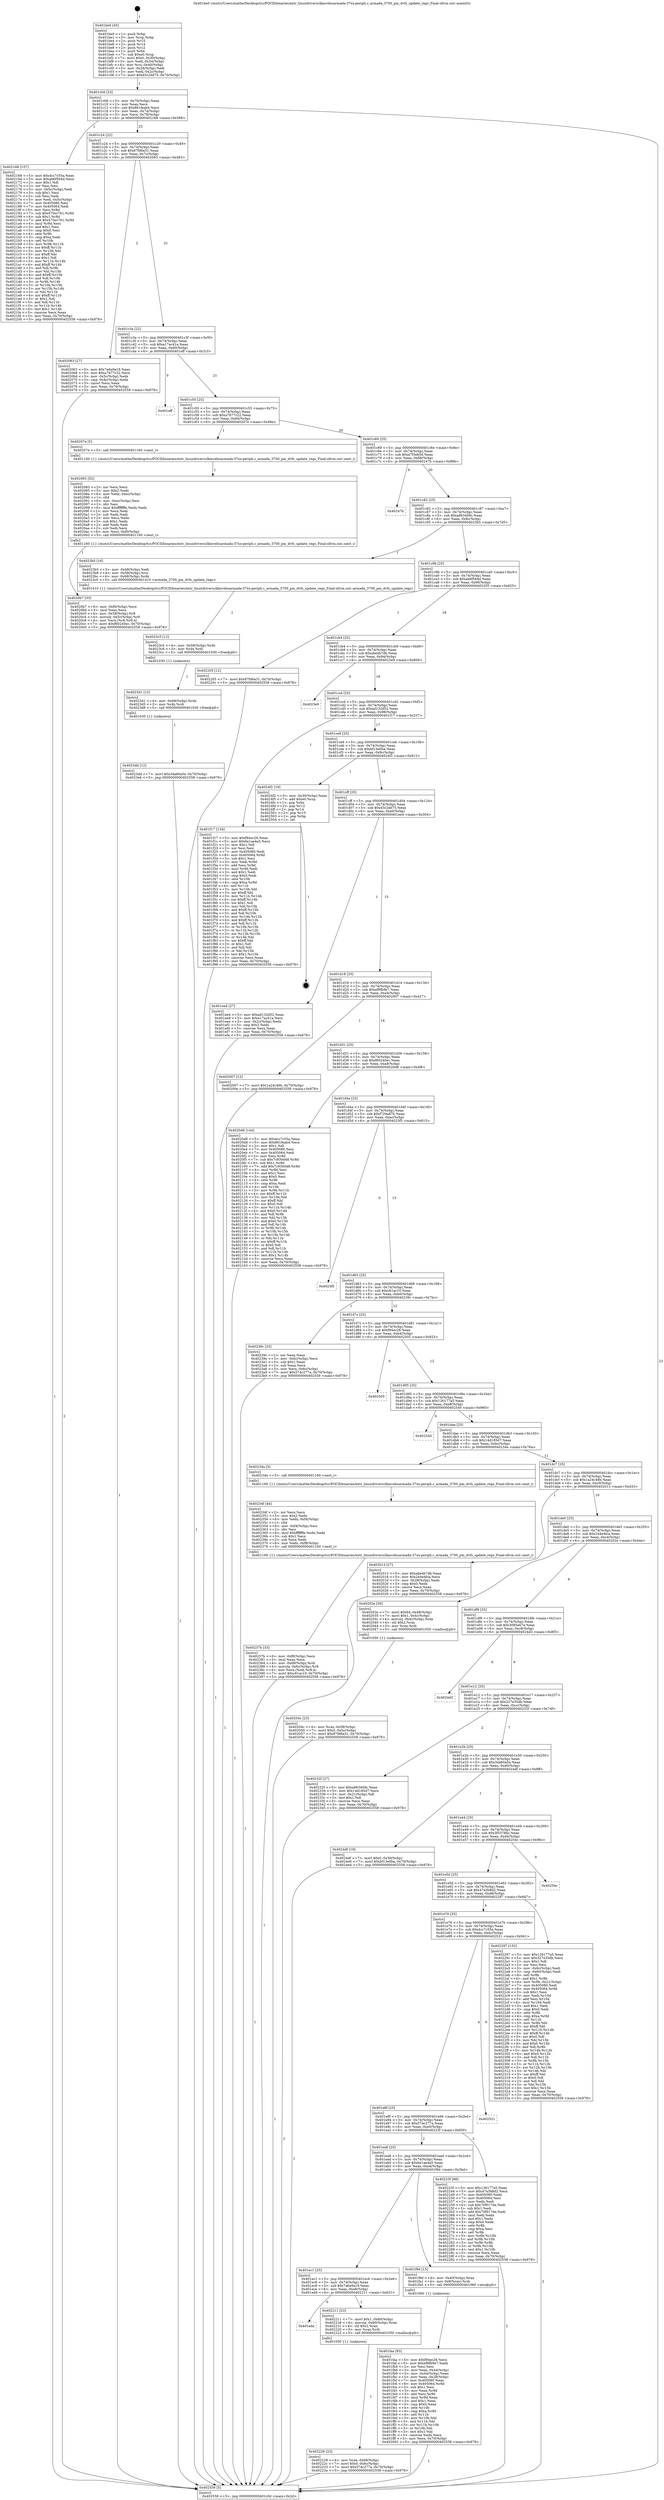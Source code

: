 digraph "0x401be0" {
  label = "0x401be0 (/mnt/c/Users/mathe/Desktop/tcc/POCII/binaries/extr_linuxdriversclkmvebuarmada-37xx-periph.c_armada_3700_pm_dvfs_update_regs_Final-ollvm.out::main(0))"
  labelloc = "t"
  node[shape=record]

  Entry [label="",width=0.3,height=0.3,shape=circle,fillcolor=black,style=filled]
  "0x401c0d" [label="{
     0x401c0d [23]\l
     | [instrs]\l
     &nbsp;&nbsp;0x401c0d \<+3\>: mov -0x70(%rbp),%eax\l
     &nbsp;&nbsp;0x401c10 \<+2\>: mov %eax,%ecx\l
     &nbsp;&nbsp;0x401c12 \<+6\>: sub $0x861feab4,%ecx\l
     &nbsp;&nbsp;0x401c18 \<+3\>: mov %eax,-0x74(%rbp)\l
     &nbsp;&nbsp;0x401c1b \<+3\>: mov %ecx,-0x78(%rbp)\l
     &nbsp;&nbsp;0x401c1e \<+6\>: je 0000000000402168 \<main+0x588\>\l
  }"]
  "0x402168" [label="{
     0x402168 [157]\l
     | [instrs]\l
     &nbsp;&nbsp;0x402168 \<+5\>: mov $0x4cc7c55a,%eax\l
     &nbsp;&nbsp;0x40216d \<+5\>: mov $0xab6f564d,%ecx\l
     &nbsp;&nbsp;0x402172 \<+2\>: mov $0x1,%dl\l
     &nbsp;&nbsp;0x402174 \<+2\>: xor %esi,%esi\l
     &nbsp;&nbsp;0x402176 \<+3\>: mov -0x5c(%rbp),%edi\l
     &nbsp;&nbsp;0x402179 \<+3\>: sub $0x1,%esi\l
     &nbsp;&nbsp;0x40217c \<+2\>: sub %esi,%edi\l
     &nbsp;&nbsp;0x40217e \<+3\>: mov %edi,-0x5c(%rbp)\l
     &nbsp;&nbsp;0x402181 \<+7\>: mov 0x405080,%esi\l
     &nbsp;&nbsp;0x402188 \<+7\>: mov 0x405064,%edi\l
     &nbsp;&nbsp;0x40218f \<+3\>: mov %esi,%r8d\l
     &nbsp;&nbsp;0x402192 \<+7\>: sub $0x475ec761,%r8d\l
     &nbsp;&nbsp;0x402199 \<+4\>: sub $0x1,%r8d\l
     &nbsp;&nbsp;0x40219d \<+7\>: add $0x475ec761,%r8d\l
     &nbsp;&nbsp;0x4021a4 \<+4\>: imul %r8d,%esi\l
     &nbsp;&nbsp;0x4021a8 \<+3\>: and $0x1,%esi\l
     &nbsp;&nbsp;0x4021ab \<+3\>: cmp $0x0,%esi\l
     &nbsp;&nbsp;0x4021ae \<+4\>: sete %r9b\l
     &nbsp;&nbsp;0x4021b2 \<+3\>: cmp $0xa,%edi\l
     &nbsp;&nbsp;0x4021b5 \<+4\>: setl %r10b\l
     &nbsp;&nbsp;0x4021b9 \<+3\>: mov %r9b,%r11b\l
     &nbsp;&nbsp;0x4021bc \<+4\>: xor $0xff,%r11b\l
     &nbsp;&nbsp;0x4021c0 \<+3\>: mov %r10b,%bl\l
     &nbsp;&nbsp;0x4021c3 \<+3\>: xor $0xff,%bl\l
     &nbsp;&nbsp;0x4021c6 \<+3\>: xor $0x1,%dl\l
     &nbsp;&nbsp;0x4021c9 \<+3\>: mov %r11b,%r14b\l
     &nbsp;&nbsp;0x4021cc \<+4\>: and $0xff,%r14b\l
     &nbsp;&nbsp;0x4021d0 \<+3\>: and %dl,%r9b\l
     &nbsp;&nbsp;0x4021d3 \<+3\>: mov %bl,%r15b\l
     &nbsp;&nbsp;0x4021d6 \<+4\>: and $0xff,%r15b\l
     &nbsp;&nbsp;0x4021da \<+3\>: and %dl,%r10b\l
     &nbsp;&nbsp;0x4021dd \<+3\>: or %r9b,%r14b\l
     &nbsp;&nbsp;0x4021e0 \<+3\>: or %r10b,%r15b\l
     &nbsp;&nbsp;0x4021e3 \<+3\>: xor %r15b,%r14b\l
     &nbsp;&nbsp;0x4021e6 \<+3\>: or %bl,%r11b\l
     &nbsp;&nbsp;0x4021e9 \<+4\>: xor $0xff,%r11b\l
     &nbsp;&nbsp;0x4021ed \<+3\>: or $0x1,%dl\l
     &nbsp;&nbsp;0x4021f0 \<+3\>: and %dl,%r11b\l
     &nbsp;&nbsp;0x4021f3 \<+3\>: or %r11b,%r14b\l
     &nbsp;&nbsp;0x4021f6 \<+4\>: test $0x1,%r14b\l
     &nbsp;&nbsp;0x4021fa \<+3\>: cmovne %ecx,%eax\l
     &nbsp;&nbsp;0x4021fd \<+3\>: mov %eax,-0x70(%rbp)\l
     &nbsp;&nbsp;0x402200 \<+5\>: jmp 0000000000402558 \<main+0x978\>\l
  }"]
  "0x401c24" [label="{
     0x401c24 [22]\l
     | [instrs]\l
     &nbsp;&nbsp;0x401c24 \<+5\>: jmp 0000000000401c29 \<main+0x49\>\l
     &nbsp;&nbsp;0x401c29 \<+3\>: mov -0x74(%rbp),%eax\l
     &nbsp;&nbsp;0x401c2c \<+5\>: sub $0x87fd6a31,%eax\l
     &nbsp;&nbsp;0x401c31 \<+3\>: mov %eax,-0x7c(%rbp)\l
     &nbsp;&nbsp;0x401c34 \<+6\>: je 0000000000402063 \<main+0x483\>\l
  }"]
  Exit [label="",width=0.3,height=0.3,shape=circle,fillcolor=black,style=filled,peripheries=2]
  "0x402063" [label="{
     0x402063 [27]\l
     | [instrs]\l
     &nbsp;&nbsp;0x402063 \<+5\>: mov $0x7a6a9a18,%eax\l
     &nbsp;&nbsp;0x402068 \<+5\>: mov $0xa7677c22,%ecx\l
     &nbsp;&nbsp;0x40206d \<+3\>: mov -0x5c(%rbp),%edx\l
     &nbsp;&nbsp;0x402070 \<+3\>: cmp -0x4c(%rbp),%edx\l
     &nbsp;&nbsp;0x402073 \<+3\>: cmovl %ecx,%eax\l
     &nbsp;&nbsp;0x402076 \<+3\>: mov %eax,-0x70(%rbp)\l
     &nbsp;&nbsp;0x402079 \<+5\>: jmp 0000000000402558 \<main+0x978\>\l
  }"]
  "0x401c3a" [label="{
     0x401c3a [22]\l
     | [instrs]\l
     &nbsp;&nbsp;0x401c3a \<+5\>: jmp 0000000000401c3f \<main+0x5f\>\l
     &nbsp;&nbsp;0x401c3f \<+3\>: mov -0x74(%rbp),%eax\l
     &nbsp;&nbsp;0x401c42 \<+5\>: sub $0xa17ac41a,%eax\l
     &nbsp;&nbsp;0x401c47 \<+3\>: mov %eax,-0x80(%rbp)\l
     &nbsp;&nbsp;0x401c4a \<+6\>: je 0000000000401eff \<main+0x31f\>\l
  }"]
  "0x4023dd" [label="{
     0x4023dd [12]\l
     | [instrs]\l
     &nbsp;&nbsp;0x4023dd \<+7\>: movl $0x3da60a5e,-0x70(%rbp)\l
     &nbsp;&nbsp;0x4023e4 \<+5\>: jmp 0000000000402558 \<main+0x978\>\l
  }"]
  "0x401eff" [label="{
     0x401eff\l
  }", style=dashed]
  "0x401c50" [label="{
     0x401c50 [25]\l
     | [instrs]\l
     &nbsp;&nbsp;0x401c50 \<+5\>: jmp 0000000000401c55 \<main+0x75\>\l
     &nbsp;&nbsp;0x401c55 \<+3\>: mov -0x74(%rbp),%eax\l
     &nbsp;&nbsp;0x401c58 \<+5\>: sub $0xa7677c22,%eax\l
     &nbsp;&nbsp;0x401c5d \<+6\>: mov %eax,-0x84(%rbp)\l
     &nbsp;&nbsp;0x401c63 \<+6\>: je 000000000040207e \<main+0x49e\>\l
  }"]
  "0x4023d1" [label="{
     0x4023d1 [12]\l
     | [instrs]\l
     &nbsp;&nbsp;0x4023d1 \<+4\>: mov -0x68(%rbp),%rdx\l
     &nbsp;&nbsp;0x4023d5 \<+3\>: mov %rdx,%rdi\l
     &nbsp;&nbsp;0x4023d8 \<+5\>: call 0000000000401030 \<free@plt\>\l
     | [calls]\l
     &nbsp;&nbsp;0x401030 \{1\} (unknown)\l
  }"]
  "0x40207e" [label="{
     0x40207e [5]\l
     | [instrs]\l
     &nbsp;&nbsp;0x40207e \<+5\>: call 0000000000401160 \<next_i\>\l
     | [calls]\l
     &nbsp;&nbsp;0x401160 \{1\} (/mnt/c/Users/mathe/Desktop/tcc/POCII/binaries/extr_linuxdriversclkmvebuarmada-37xx-periph.c_armada_3700_pm_dvfs_update_regs_Final-ollvm.out::next_i)\l
  }"]
  "0x401c69" [label="{
     0x401c69 [25]\l
     | [instrs]\l
     &nbsp;&nbsp;0x401c69 \<+5\>: jmp 0000000000401c6e \<main+0x8e\>\l
     &nbsp;&nbsp;0x401c6e \<+3\>: mov -0x74(%rbp),%eax\l
     &nbsp;&nbsp;0x401c71 \<+5\>: sub $0xa7f3eb5d,%eax\l
     &nbsp;&nbsp;0x401c76 \<+6\>: mov %eax,-0x88(%rbp)\l
     &nbsp;&nbsp;0x401c7c \<+6\>: je 000000000040247b \<main+0x89b\>\l
  }"]
  "0x4023c5" [label="{
     0x4023c5 [12]\l
     | [instrs]\l
     &nbsp;&nbsp;0x4023c5 \<+4\>: mov -0x58(%rbp),%rdx\l
     &nbsp;&nbsp;0x4023c9 \<+3\>: mov %rdx,%rdi\l
     &nbsp;&nbsp;0x4023cc \<+5\>: call 0000000000401030 \<free@plt\>\l
     | [calls]\l
     &nbsp;&nbsp;0x401030 \{1\} (unknown)\l
  }"]
  "0x40247b" [label="{
     0x40247b\l
  }", style=dashed]
  "0x401c82" [label="{
     0x401c82 [25]\l
     | [instrs]\l
     &nbsp;&nbsp;0x401c82 \<+5\>: jmp 0000000000401c87 \<main+0xa7\>\l
     &nbsp;&nbsp;0x401c87 \<+3\>: mov -0x74(%rbp),%eax\l
     &nbsp;&nbsp;0x401c8a \<+5\>: sub $0xa863409c,%eax\l
     &nbsp;&nbsp;0x401c8f \<+6\>: mov %eax,-0x8c(%rbp)\l
     &nbsp;&nbsp;0x401c95 \<+6\>: je 00000000004023b5 \<main+0x7d5\>\l
  }"]
  "0x40237b" [label="{
     0x40237b [33]\l
     | [instrs]\l
     &nbsp;&nbsp;0x40237b \<+6\>: mov -0xf8(%rbp),%ecx\l
     &nbsp;&nbsp;0x402381 \<+3\>: imul %eax,%ecx\l
     &nbsp;&nbsp;0x402384 \<+4\>: mov -0x68(%rbp),%rdi\l
     &nbsp;&nbsp;0x402388 \<+4\>: movslq -0x6c(%rbp),%r8\l
     &nbsp;&nbsp;0x40238c \<+4\>: mov %ecx,(%rdi,%r8,4)\l
     &nbsp;&nbsp;0x402390 \<+7\>: movl $0xc61ac10,-0x70(%rbp)\l
     &nbsp;&nbsp;0x402397 \<+5\>: jmp 0000000000402558 \<main+0x978\>\l
  }"]
  "0x4023b5" [label="{
     0x4023b5 [16]\l
     | [instrs]\l
     &nbsp;&nbsp;0x4023b5 \<+3\>: mov -0x48(%rbp),%edi\l
     &nbsp;&nbsp;0x4023b8 \<+4\>: mov -0x58(%rbp),%rsi\l
     &nbsp;&nbsp;0x4023bc \<+4\>: mov -0x68(%rbp),%rdx\l
     &nbsp;&nbsp;0x4023c0 \<+5\>: call 0000000000401410 \<armada_3700_pm_dvfs_update_regs\>\l
     | [calls]\l
     &nbsp;&nbsp;0x401410 \{1\} (/mnt/c/Users/mathe/Desktop/tcc/POCII/binaries/extr_linuxdriversclkmvebuarmada-37xx-periph.c_armada_3700_pm_dvfs_update_regs_Final-ollvm.out::armada_3700_pm_dvfs_update_regs)\l
  }"]
  "0x401c9b" [label="{
     0x401c9b [25]\l
     | [instrs]\l
     &nbsp;&nbsp;0x401c9b \<+5\>: jmp 0000000000401ca0 \<main+0xc0\>\l
     &nbsp;&nbsp;0x401ca0 \<+3\>: mov -0x74(%rbp),%eax\l
     &nbsp;&nbsp;0x401ca3 \<+5\>: sub $0xab6f564d,%eax\l
     &nbsp;&nbsp;0x401ca8 \<+6\>: mov %eax,-0x90(%rbp)\l
     &nbsp;&nbsp;0x401cae \<+6\>: je 0000000000402205 \<main+0x625\>\l
  }"]
  "0x40234f" [label="{
     0x40234f [44]\l
     | [instrs]\l
     &nbsp;&nbsp;0x40234f \<+2\>: xor %ecx,%ecx\l
     &nbsp;&nbsp;0x402351 \<+5\>: mov $0x2,%edx\l
     &nbsp;&nbsp;0x402356 \<+6\>: mov %edx,-0xf4(%rbp)\l
     &nbsp;&nbsp;0x40235c \<+1\>: cltd\l
     &nbsp;&nbsp;0x40235d \<+6\>: mov -0xf4(%rbp),%esi\l
     &nbsp;&nbsp;0x402363 \<+2\>: idiv %esi\l
     &nbsp;&nbsp;0x402365 \<+6\>: imul $0xfffffffe,%edx,%edx\l
     &nbsp;&nbsp;0x40236b \<+3\>: sub $0x1,%ecx\l
     &nbsp;&nbsp;0x40236e \<+2\>: sub %ecx,%edx\l
     &nbsp;&nbsp;0x402370 \<+6\>: mov %edx,-0xf8(%rbp)\l
     &nbsp;&nbsp;0x402376 \<+5\>: call 0000000000401160 \<next_i\>\l
     | [calls]\l
     &nbsp;&nbsp;0x401160 \{1\} (/mnt/c/Users/mathe/Desktop/tcc/POCII/binaries/extr_linuxdriversclkmvebuarmada-37xx-periph.c_armada_3700_pm_dvfs_update_regs_Final-ollvm.out::next_i)\l
  }"]
  "0x402205" [label="{
     0x402205 [12]\l
     | [instrs]\l
     &nbsp;&nbsp;0x402205 \<+7\>: movl $0x87fd6a31,-0x70(%rbp)\l
     &nbsp;&nbsp;0x40220c \<+5\>: jmp 0000000000402558 \<main+0x978\>\l
  }"]
  "0x401cb4" [label="{
     0x401cb4 [25]\l
     | [instrs]\l
     &nbsp;&nbsp;0x401cb4 \<+5\>: jmp 0000000000401cb9 \<main+0xd9\>\l
     &nbsp;&nbsp;0x401cb9 \<+3\>: mov -0x74(%rbp),%eax\l
     &nbsp;&nbsp;0x401cbc \<+5\>: sub $0xabe4b7db,%eax\l
     &nbsp;&nbsp;0x401cc1 \<+6\>: mov %eax,-0x94(%rbp)\l
     &nbsp;&nbsp;0x401cc7 \<+6\>: je 00000000004023e9 \<main+0x809\>\l
  }"]
  "0x402228" [label="{
     0x402228 [23]\l
     | [instrs]\l
     &nbsp;&nbsp;0x402228 \<+4\>: mov %rax,-0x68(%rbp)\l
     &nbsp;&nbsp;0x40222c \<+7\>: movl $0x0,-0x6c(%rbp)\l
     &nbsp;&nbsp;0x402233 \<+7\>: movl $0x574c277a,-0x70(%rbp)\l
     &nbsp;&nbsp;0x40223a \<+5\>: jmp 0000000000402558 \<main+0x978\>\l
  }"]
  "0x4023e9" [label="{
     0x4023e9\l
  }", style=dashed]
  "0x401ccd" [label="{
     0x401ccd [25]\l
     | [instrs]\l
     &nbsp;&nbsp;0x401ccd \<+5\>: jmp 0000000000401cd2 \<main+0xf2\>\l
     &nbsp;&nbsp;0x401cd2 \<+3\>: mov -0x74(%rbp),%eax\l
     &nbsp;&nbsp;0x401cd5 \<+5\>: sub $0xad132d52,%eax\l
     &nbsp;&nbsp;0x401cda \<+6\>: mov %eax,-0x98(%rbp)\l
     &nbsp;&nbsp;0x401ce0 \<+6\>: je 0000000000401f17 \<main+0x337\>\l
  }"]
  "0x401eda" [label="{
     0x401eda\l
  }", style=dashed]
  "0x401f17" [label="{
     0x401f17 [134]\l
     | [instrs]\l
     &nbsp;&nbsp;0x401f17 \<+5\>: mov $0xf94ec26,%eax\l
     &nbsp;&nbsp;0x401f1c \<+5\>: mov $0x6e1ae4a5,%ecx\l
     &nbsp;&nbsp;0x401f21 \<+2\>: mov $0x1,%dl\l
     &nbsp;&nbsp;0x401f23 \<+2\>: xor %esi,%esi\l
     &nbsp;&nbsp;0x401f25 \<+7\>: mov 0x405080,%edi\l
     &nbsp;&nbsp;0x401f2c \<+8\>: mov 0x405064,%r8d\l
     &nbsp;&nbsp;0x401f34 \<+3\>: sub $0x1,%esi\l
     &nbsp;&nbsp;0x401f37 \<+3\>: mov %edi,%r9d\l
     &nbsp;&nbsp;0x401f3a \<+3\>: add %esi,%r9d\l
     &nbsp;&nbsp;0x401f3d \<+4\>: imul %r9d,%edi\l
     &nbsp;&nbsp;0x401f41 \<+3\>: and $0x1,%edi\l
     &nbsp;&nbsp;0x401f44 \<+3\>: cmp $0x0,%edi\l
     &nbsp;&nbsp;0x401f47 \<+4\>: sete %r10b\l
     &nbsp;&nbsp;0x401f4b \<+4\>: cmp $0xa,%r8d\l
     &nbsp;&nbsp;0x401f4f \<+4\>: setl %r11b\l
     &nbsp;&nbsp;0x401f53 \<+3\>: mov %r10b,%bl\l
     &nbsp;&nbsp;0x401f56 \<+3\>: xor $0xff,%bl\l
     &nbsp;&nbsp;0x401f59 \<+3\>: mov %r11b,%r14b\l
     &nbsp;&nbsp;0x401f5c \<+4\>: xor $0xff,%r14b\l
     &nbsp;&nbsp;0x401f60 \<+3\>: xor $0x1,%dl\l
     &nbsp;&nbsp;0x401f63 \<+3\>: mov %bl,%r15b\l
     &nbsp;&nbsp;0x401f66 \<+4\>: and $0xff,%r15b\l
     &nbsp;&nbsp;0x401f6a \<+3\>: and %dl,%r10b\l
     &nbsp;&nbsp;0x401f6d \<+3\>: mov %r14b,%r12b\l
     &nbsp;&nbsp;0x401f70 \<+4\>: and $0xff,%r12b\l
     &nbsp;&nbsp;0x401f74 \<+3\>: and %dl,%r11b\l
     &nbsp;&nbsp;0x401f77 \<+3\>: or %r10b,%r15b\l
     &nbsp;&nbsp;0x401f7a \<+3\>: or %r11b,%r12b\l
     &nbsp;&nbsp;0x401f7d \<+3\>: xor %r12b,%r15b\l
     &nbsp;&nbsp;0x401f80 \<+3\>: or %r14b,%bl\l
     &nbsp;&nbsp;0x401f83 \<+3\>: xor $0xff,%bl\l
     &nbsp;&nbsp;0x401f86 \<+3\>: or $0x1,%dl\l
     &nbsp;&nbsp;0x401f89 \<+2\>: and %dl,%bl\l
     &nbsp;&nbsp;0x401f8b \<+3\>: or %bl,%r15b\l
     &nbsp;&nbsp;0x401f8e \<+4\>: test $0x1,%r15b\l
     &nbsp;&nbsp;0x401f92 \<+3\>: cmovne %ecx,%eax\l
     &nbsp;&nbsp;0x401f95 \<+3\>: mov %eax,-0x70(%rbp)\l
     &nbsp;&nbsp;0x401f98 \<+5\>: jmp 0000000000402558 \<main+0x978\>\l
  }"]
  "0x401ce6" [label="{
     0x401ce6 [25]\l
     | [instrs]\l
     &nbsp;&nbsp;0x401ce6 \<+5\>: jmp 0000000000401ceb \<main+0x10b\>\l
     &nbsp;&nbsp;0x401ceb \<+3\>: mov -0x74(%rbp),%eax\l
     &nbsp;&nbsp;0x401cee \<+5\>: sub $0xbf13e0ba,%eax\l
     &nbsp;&nbsp;0x401cf3 \<+6\>: mov %eax,-0x9c(%rbp)\l
     &nbsp;&nbsp;0x401cf9 \<+6\>: je 00000000004024f2 \<main+0x912\>\l
  }"]
  "0x402211" [label="{
     0x402211 [23]\l
     | [instrs]\l
     &nbsp;&nbsp;0x402211 \<+7\>: movl $0x1,-0x60(%rbp)\l
     &nbsp;&nbsp;0x402218 \<+4\>: movslq -0x60(%rbp),%rax\l
     &nbsp;&nbsp;0x40221c \<+4\>: shl $0x2,%rax\l
     &nbsp;&nbsp;0x402220 \<+3\>: mov %rax,%rdi\l
     &nbsp;&nbsp;0x402223 \<+5\>: call 0000000000401050 \<malloc@plt\>\l
     | [calls]\l
     &nbsp;&nbsp;0x401050 \{1\} (unknown)\l
  }"]
  "0x4024f2" [label="{
     0x4024f2 [19]\l
     | [instrs]\l
     &nbsp;&nbsp;0x4024f2 \<+3\>: mov -0x30(%rbp),%eax\l
     &nbsp;&nbsp;0x4024f5 \<+7\>: add $0xe0,%rsp\l
     &nbsp;&nbsp;0x4024fc \<+1\>: pop %rbx\l
     &nbsp;&nbsp;0x4024fd \<+2\>: pop %r12\l
     &nbsp;&nbsp;0x4024ff \<+2\>: pop %r14\l
     &nbsp;&nbsp;0x402501 \<+2\>: pop %r15\l
     &nbsp;&nbsp;0x402503 \<+1\>: pop %rbp\l
     &nbsp;&nbsp;0x402504 \<+1\>: ret\l
  }"]
  "0x401cff" [label="{
     0x401cff [25]\l
     | [instrs]\l
     &nbsp;&nbsp;0x401cff \<+5\>: jmp 0000000000401d04 \<main+0x124\>\l
     &nbsp;&nbsp;0x401d04 \<+3\>: mov -0x74(%rbp),%eax\l
     &nbsp;&nbsp;0x401d07 \<+5\>: sub $0xd3c2dd75,%eax\l
     &nbsp;&nbsp;0x401d0c \<+6\>: mov %eax,-0xa0(%rbp)\l
     &nbsp;&nbsp;0x401d12 \<+6\>: je 0000000000401ee4 \<main+0x304\>\l
  }"]
  "0x4020b7" [label="{
     0x4020b7 [33]\l
     | [instrs]\l
     &nbsp;&nbsp;0x4020b7 \<+6\>: mov -0xf0(%rbp),%ecx\l
     &nbsp;&nbsp;0x4020bd \<+3\>: imul %eax,%ecx\l
     &nbsp;&nbsp;0x4020c0 \<+4\>: mov -0x58(%rbp),%r8\l
     &nbsp;&nbsp;0x4020c4 \<+4\>: movslq -0x5c(%rbp),%r9\l
     &nbsp;&nbsp;0x4020c8 \<+4\>: mov %ecx,(%r8,%r9,4)\l
     &nbsp;&nbsp;0x4020cc \<+7\>: movl $0xf60240ec,-0x70(%rbp)\l
     &nbsp;&nbsp;0x4020d3 \<+5\>: jmp 0000000000402558 \<main+0x978\>\l
  }"]
  "0x401ee4" [label="{
     0x401ee4 [27]\l
     | [instrs]\l
     &nbsp;&nbsp;0x401ee4 \<+5\>: mov $0xad132d52,%eax\l
     &nbsp;&nbsp;0x401ee9 \<+5\>: mov $0xa17ac41a,%ecx\l
     &nbsp;&nbsp;0x401eee \<+3\>: mov -0x2c(%rbp),%edx\l
     &nbsp;&nbsp;0x401ef1 \<+3\>: cmp $0x2,%edx\l
     &nbsp;&nbsp;0x401ef4 \<+3\>: cmovne %ecx,%eax\l
     &nbsp;&nbsp;0x401ef7 \<+3\>: mov %eax,-0x70(%rbp)\l
     &nbsp;&nbsp;0x401efa \<+5\>: jmp 0000000000402558 \<main+0x978\>\l
  }"]
  "0x401d18" [label="{
     0x401d18 [25]\l
     | [instrs]\l
     &nbsp;&nbsp;0x401d18 \<+5\>: jmp 0000000000401d1d \<main+0x13d\>\l
     &nbsp;&nbsp;0x401d1d \<+3\>: mov -0x74(%rbp),%eax\l
     &nbsp;&nbsp;0x401d20 \<+5\>: sub $0xef9fb9e7,%eax\l
     &nbsp;&nbsp;0x401d25 \<+6\>: mov %eax,-0xa4(%rbp)\l
     &nbsp;&nbsp;0x401d2b \<+6\>: je 0000000000402007 \<main+0x427\>\l
  }"]
  "0x402558" [label="{
     0x402558 [5]\l
     | [instrs]\l
     &nbsp;&nbsp;0x402558 \<+5\>: jmp 0000000000401c0d \<main+0x2d\>\l
  }"]
  "0x401be0" [label="{
     0x401be0 [45]\l
     | [instrs]\l
     &nbsp;&nbsp;0x401be0 \<+1\>: push %rbp\l
     &nbsp;&nbsp;0x401be1 \<+3\>: mov %rsp,%rbp\l
     &nbsp;&nbsp;0x401be4 \<+2\>: push %r15\l
     &nbsp;&nbsp;0x401be6 \<+2\>: push %r14\l
     &nbsp;&nbsp;0x401be8 \<+2\>: push %r12\l
     &nbsp;&nbsp;0x401bea \<+1\>: push %rbx\l
     &nbsp;&nbsp;0x401beb \<+7\>: sub $0xe0,%rsp\l
     &nbsp;&nbsp;0x401bf2 \<+7\>: movl $0x0,-0x30(%rbp)\l
     &nbsp;&nbsp;0x401bf9 \<+3\>: mov %edi,-0x34(%rbp)\l
     &nbsp;&nbsp;0x401bfc \<+4\>: mov %rsi,-0x40(%rbp)\l
     &nbsp;&nbsp;0x401c00 \<+3\>: mov -0x34(%rbp),%edi\l
     &nbsp;&nbsp;0x401c03 \<+3\>: mov %edi,-0x2c(%rbp)\l
     &nbsp;&nbsp;0x401c06 \<+7\>: movl $0xd3c2dd75,-0x70(%rbp)\l
  }"]
  "0x402083" [label="{
     0x402083 [52]\l
     | [instrs]\l
     &nbsp;&nbsp;0x402083 \<+2\>: xor %ecx,%ecx\l
     &nbsp;&nbsp;0x402085 \<+5\>: mov $0x2,%edx\l
     &nbsp;&nbsp;0x40208a \<+6\>: mov %edx,-0xec(%rbp)\l
     &nbsp;&nbsp;0x402090 \<+1\>: cltd\l
     &nbsp;&nbsp;0x402091 \<+6\>: mov -0xec(%rbp),%esi\l
     &nbsp;&nbsp;0x402097 \<+2\>: idiv %esi\l
     &nbsp;&nbsp;0x402099 \<+6\>: imul $0xfffffffe,%edx,%edx\l
     &nbsp;&nbsp;0x40209f \<+2\>: mov %ecx,%edi\l
     &nbsp;&nbsp;0x4020a1 \<+2\>: sub %edx,%edi\l
     &nbsp;&nbsp;0x4020a3 \<+2\>: mov %ecx,%edx\l
     &nbsp;&nbsp;0x4020a5 \<+3\>: sub $0x1,%edx\l
     &nbsp;&nbsp;0x4020a8 \<+2\>: add %edx,%edi\l
     &nbsp;&nbsp;0x4020aa \<+2\>: sub %edi,%ecx\l
     &nbsp;&nbsp;0x4020ac \<+6\>: mov %ecx,-0xf0(%rbp)\l
     &nbsp;&nbsp;0x4020b2 \<+5\>: call 0000000000401160 \<next_i\>\l
     | [calls]\l
     &nbsp;&nbsp;0x401160 \{1\} (/mnt/c/Users/mathe/Desktop/tcc/POCII/binaries/extr_linuxdriversclkmvebuarmada-37xx-periph.c_armada_3700_pm_dvfs_update_regs_Final-ollvm.out::next_i)\l
  }"]
  "0x402007" [label="{
     0x402007 [12]\l
     | [instrs]\l
     &nbsp;&nbsp;0x402007 \<+7\>: movl $0x1a24c48b,-0x70(%rbp)\l
     &nbsp;&nbsp;0x40200e \<+5\>: jmp 0000000000402558 \<main+0x978\>\l
  }"]
  "0x401d31" [label="{
     0x401d31 [25]\l
     | [instrs]\l
     &nbsp;&nbsp;0x401d31 \<+5\>: jmp 0000000000401d36 \<main+0x156\>\l
     &nbsp;&nbsp;0x401d36 \<+3\>: mov -0x74(%rbp),%eax\l
     &nbsp;&nbsp;0x401d39 \<+5\>: sub $0xf60240ec,%eax\l
     &nbsp;&nbsp;0x401d3e \<+6\>: mov %eax,-0xa8(%rbp)\l
     &nbsp;&nbsp;0x401d44 \<+6\>: je 00000000004020d8 \<main+0x4f8\>\l
  }"]
  "0x40204c" [label="{
     0x40204c [23]\l
     | [instrs]\l
     &nbsp;&nbsp;0x40204c \<+4\>: mov %rax,-0x58(%rbp)\l
     &nbsp;&nbsp;0x402050 \<+7\>: movl $0x0,-0x5c(%rbp)\l
     &nbsp;&nbsp;0x402057 \<+7\>: movl $0x87fd6a31,-0x70(%rbp)\l
     &nbsp;&nbsp;0x40205e \<+5\>: jmp 0000000000402558 \<main+0x978\>\l
  }"]
  "0x4020d8" [label="{
     0x4020d8 [144]\l
     | [instrs]\l
     &nbsp;&nbsp;0x4020d8 \<+5\>: mov $0x4cc7c55a,%eax\l
     &nbsp;&nbsp;0x4020dd \<+5\>: mov $0x861feab4,%ecx\l
     &nbsp;&nbsp;0x4020e2 \<+2\>: mov $0x1,%dl\l
     &nbsp;&nbsp;0x4020e4 \<+7\>: mov 0x405080,%esi\l
     &nbsp;&nbsp;0x4020eb \<+7\>: mov 0x405064,%edi\l
     &nbsp;&nbsp;0x4020f2 \<+3\>: mov %esi,%r8d\l
     &nbsp;&nbsp;0x4020f5 \<+7\>: sub $0x7c930d48,%r8d\l
     &nbsp;&nbsp;0x4020fc \<+4\>: sub $0x1,%r8d\l
     &nbsp;&nbsp;0x402100 \<+7\>: add $0x7c930d48,%r8d\l
     &nbsp;&nbsp;0x402107 \<+4\>: imul %r8d,%esi\l
     &nbsp;&nbsp;0x40210b \<+3\>: and $0x1,%esi\l
     &nbsp;&nbsp;0x40210e \<+3\>: cmp $0x0,%esi\l
     &nbsp;&nbsp;0x402111 \<+4\>: sete %r9b\l
     &nbsp;&nbsp;0x402115 \<+3\>: cmp $0xa,%edi\l
     &nbsp;&nbsp;0x402118 \<+4\>: setl %r10b\l
     &nbsp;&nbsp;0x40211c \<+3\>: mov %r9b,%r11b\l
     &nbsp;&nbsp;0x40211f \<+4\>: xor $0xff,%r11b\l
     &nbsp;&nbsp;0x402123 \<+3\>: mov %r10b,%bl\l
     &nbsp;&nbsp;0x402126 \<+3\>: xor $0xff,%bl\l
     &nbsp;&nbsp;0x402129 \<+3\>: xor $0x0,%dl\l
     &nbsp;&nbsp;0x40212c \<+3\>: mov %r11b,%r14b\l
     &nbsp;&nbsp;0x40212f \<+4\>: and $0x0,%r14b\l
     &nbsp;&nbsp;0x402133 \<+3\>: and %dl,%r9b\l
     &nbsp;&nbsp;0x402136 \<+3\>: mov %bl,%r15b\l
     &nbsp;&nbsp;0x402139 \<+4\>: and $0x0,%r15b\l
     &nbsp;&nbsp;0x40213d \<+3\>: and %dl,%r10b\l
     &nbsp;&nbsp;0x402140 \<+3\>: or %r9b,%r14b\l
     &nbsp;&nbsp;0x402143 \<+3\>: or %r10b,%r15b\l
     &nbsp;&nbsp;0x402146 \<+3\>: xor %r15b,%r14b\l
     &nbsp;&nbsp;0x402149 \<+3\>: or %bl,%r11b\l
     &nbsp;&nbsp;0x40214c \<+4\>: xor $0xff,%r11b\l
     &nbsp;&nbsp;0x402150 \<+3\>: or $0x0,%dl\l
     &nbsp;&nbsp;0x402153 \<+3\>: and %dl,%r11b\l
     &nbsp;&nbsp;0x402156 \<+3\>: or %r11b,%r14b\l
     &nbsp;&nbsp;0x402159 \<+4\>: test $0x1,%r14b\l
     &nbsp;&nbsp;0x40215d \<+3\>: cmovne %ecx,%eax\l
     &nbsp;&nbsp;0x402160 \<+3\>: mov %eax,-0x70(%rbp)\l
     &nbsp;&nbsp;0x402163 \<+5\>: jmp 0000000000402558 \<main+0x978\>\l
  }"]
  "0x401d4a" [label="{
     0x401d4a [25]\l
     | [instrs]\l
     &nbsp;&nbsp;0x401d4a \<+5\>: jmp 0000000000401d4f \<main+0x16f\>\l
     &nbsp;&nbsp;0x401d4f \<+3\>: mov -0x74(%rbp),%eax\l
     &nbsp;&nbsp;0x401d52 \<+5\>: sub $0xf729a87b,%eax\l
     &nbsp;&nbsp;0x401d57 \<+6\>: mov %eax,-0xac(%rbp)\l
     &nbsp;&nbsp;0x401d5d \<+6\>: je 00000000004023f5 \<main+0x815\>\l
  }"]
  "0x401faa" [label="{
     0x401faa [93]\l
     | [instrs]\l
     &nbsp;&nbsp;0x401faa \<+5\>: mov $0xf94ec26,%ecx\l
     &nbsp;&nbsp;0x401faf \<+5\>: mov $0xef9fb9e7,%edx\l
     &nbsp;&nbsp;0x401fb4 \<+2\>: xor %esi,%esi\l
     &nbsp;&nbsp;0x401fb6 \<+3\>: mov %eax,-0x44(%rbp)\l
     &nbsp;&nbsp;0x401fb9 \<+3\>: mov -0x44(%rbp),%eax\l
     &nbsp;&nbsp;0x401fbc \<+3\>: mov %eax,-0x28(%rbp)\l
     &nbsp;&nbsp;0x401fbf \<+7\>: mov 0x405080,%eax\l
     &nbsp;&nbsp;0x401fc6 \<+8\>: mov 0x405064,%r8d\l
     &nbsp;&nbsp;0x401fce \<+3\>: sub $0x1,%esi\l
     &nbsp;&nbsp;0x401fd1 \<+3\>: mov %eax,%r9d\l
     &nbsp;&nbsp;0x401fd4 \<+3\>: add %esi,%r9d\l
     &nbsp;&nbsp;0x401fd7 \<+4\>: imul %r9d,%eax\l
     &nbsp;&nbsp;0x401fdb \<+3\>: and $0x1,%eax\l
     &nbsp;&nbsp;0x401fde \<+3\>: cmp $0x0,%eax\l
     &nbsp;&nbsp;0x401fe1 \<+4\>: sete %r10b\l
     &nbsp;&nbsp;0x401fe5 \<+4\>: cmp $0xa,%r8d\l
     &nbsp;&nbsp;0x401fe9 \<+4\>: setl %r11b\l
     &nbsp;&nbsp;0x401fed \<+3\>: mov %r10b,%bl\l
     &nbsp;&nbsp;0x401ff0 \<+3\>: and %r11b,%bl\l
     &nbsp;&nbsp;0x401ff3 \<+3\>: xor %r11b,%r10b\l
     &nbsp;&nbsp;0x401ff6 \<+3\>: or %r10b,%bl\l
     &nbsp;&nbsp;0x401ff9 \<+3\>: test $0x1,%bl\l
     &nbsp;&nbsp;0x401ffc \<+3\>: cmovne %edx,%ecx\l
     &nbsp;&nbsp;0x401fff \<+3\>: mov %ecx,-0x70(%rbp)\l
     &nbsp;&nbsp;0x402002 \<+5\>: jmp 0000000000402558 \<main+0x978\>\l
  }"]
  "0x4023f5" [label="{
     0x4023f5\l
  }", style=dashed]
  "0x401d63" [label="{
     0x401d63 [25]\l
     | [instrs]\l
     &nbsp;&nbsp;0x401d63 \<+5\>: jmp 0000000000401d68 \<main+0x188\>\l
     &nbsp;&nbsp;0x401d68 \<+3\>: mov -0x74(%rbp),%eax\l
     &nbsp;&nbsp;0x401d6b \<+5\>: sub $0xc61ac10,%eax\l
     &nbsp;&nbsp;0x401d70 \<+6\>: mov %eax,-0xb0(%rbp)\l
     &nbsp;&nbsp;0x401d76 \<+6\>: je 000000000040239c \<main+0x7bc\>\l
  }"]
  "0x401ec1" [label="{
     0x401ec1 [25]\l
     | [instrs]\l
     &nbsp;&nbsp;0x401ec1 \<+5\>: jmp 0000000000401ec6 \<main+0x2e6\>\l
     &nbsp;&nbsp;0x401ec6 \<+3\>: mov -0x74(%rbp),%eax\l
     &nbsp;&nbsp;0x401ec9 \<+5\>: sub $0x7a6a9a18,%eax\l
     &nbsp;&nbsp;0x401ece \<+6\>: mov %eax,-0xe8(%rbp)\l
     &nbsp;&nbsp;0x401ed4 \<+6\>: je 0000000000402211 \<main+0x631\>\l
  }"]
  "0x40239c" [label="{
     0x40239c [25]\l
     | [instrs]\l
     &nbsp;&nbsp;0x40239c \<+2\>: xor %eax,%eax\l
     &nbsp;&nbsp;0x40239e \<+3\>: mov -0x6c(%rbp),%ecx\l
     &nbsp;&nbsp;0x4023a1 \<+3\>: sub $0x1,%eax\l
     &nbsp;&nbsp;0x4023a4 \<+2\>: sub %eax,%ecx\l
     &nbsp;&nbsp;0x4023a6 \<+3\>: mov %ecx,-0x6c(%rbp)\l
     &nbsp;&nbsp;0x4023a9 \<+7\>: movl $0x574c277a,-0x70(%rbp)\l
     &nbsp;&nbsp;0x4023b0 \<+5\>: jmp 0000000000402558 \<main+0x978\>\l
  }"]
  "0x401d7c" [label="{
     0x401d7c [25]\l
     | [instrs]\l
     &nbsp;&nbsp;0x401d7c \<+5\>: jmp 0000000000401d81 \<main+0x1a1\>\l
     &nbsp;&nbsp;0x401d81 \<+3\>: mov -0x74(%rbp),%eax\l
     &nbsp;&nbsp;0x401d84 \<+5\>: sub $0xf94ec26,%eax\l
     &nbsp;&nbsp;0x401d89 \<+6\>: mov %eax,-0xb4(%rbp)\l
     &nbsp;&nbsp;0x401d8f \<+6\>: je 0000000000402505 \<main+0x925\>\l
  }"]
  "0x401f9d" [label="{
     0x401f9d [13]\l
     | [instrs]\l
     &nbsp;&nbsp;0x401f9d \<+4\>: mov -0x40(%rbp),%rax\l
     &nbsp;&nbsp;0x401fa1 \<+4\>: mov 0x8(%rax),%rdi\l
     &nbsp;&nbsp;0x401fa5 \<+5\>: call 0000000000401060 \<atoi@plt\>\l
     | [calls]\l
     &nbsp;&nbsp;0x401060 \{1\} (unknown)\l
  }"]
  "0x402505" [label="{
     0x402505\l
  }", style=dashed]
  "0x401d95" [label="{
     0x401d95 [25]\l
     | [instrs]\l
     &nbsp;&nbsp;0x401d95 \<+5\>: jmp 0000000000401d9a \<main+0x1ba\>\l
     &nbsp;&nbsp;0x401d9a \<+3\>: mov -0x74(%rbp),%eax\l
     &nbsp;&nbsp;0x401d9d \<+5\>: sub $0x126177a5,%eax\l
     &nbsp;&nbsp;0x401da2 \<+6\>: mov %eax,-0xb8(%rbp)\l
     &nbsp;&nbsp;0x401da8 \<+6\>: je 0000000000402540 \<main+0x960\>\l
  }"]
  "0x401ea8" [label="{
     0x401ea8 [25]\l
     | [instrs]\l
     &nbsp;&nbsp;0x401ea8 \<+5\>: jmp 0000000000401ead \<main+0x2cd\>\l
     &nbsp;&nbsp;0x401ead \<+3\>: mov -0x74(%rbp),%eax\l
     &nbsp;&nbsp;0x401eb0 \<+5\>: sub $0x6e1ae4a5,%eax\l
     &nbsp;&nbsp;0x401eb5 \<+6\>: mov %eax,-0xe4(%rbp)\l
     &nbsp;&nbsp;0x401ebb \<+6\>: je 0000000000401f9d \<main+0x3bd\>\l
  }"]
  "0x402540" [label="{
     0x402540\l
  }", style=dashed]
  "0x401dae" [label="{
     0x401dae [25]\l
     | [instrs]\l
     &nbsp;&nbsp;0x401dae \<+5\>: jmp 0000000000401db3 \<main+0x1d3\>\l
     &nbsp;&nbsp;0x401db3 \<+3\>: mov -0x74(%rbp),%eax\l
     &nbsp;&nbsp;0x401db6 \<+5\>: sub $0x14d185d7,%eax\l
     &nbsp;&nbsp;0x401dbb \<+6\>: mov %eax,-0xbc(%rbp)\l
     &nbsp;&nbsp;0x401dc1 \<+6\>: je 000000000040234a \<main+0x76a\>\l
  }"]
  "0x40223f" [label="{
     0x40223f [88]\l
     | [instrs]\l
     &nbsp;&nbsp;0x40223f \<+5\>: mov $0x126177a5,%eax\l
     &nbsp;&nbsp;0x402244 \<+5\>: mov $0x47a3b8d2,%ecx\l
     &nbsp;&nbsp;0x402249 \<+7\>: mov 0x405080,%edx\l
     &nbsp;&nbsp;0x402250 \<+7\>: mov 0x405064,%esi\l
     &nbsp;&nbsp;0x402257 \<+2\>: mov %edx,%edi\l
     &nbsp;&nbsp;0x402259 \<+6\>: sub $0x70f017de,%edi\l
     &nbsp;&nbsp;0x40225f \<+3\>: sub $0x1,%edi\l
     &nbsp;&nbsp;0x402262 \<+6\>: add $0x70f017de,%edi\l
     &nbsp;&nbsp;0x402268 \<+3\>: imul %edi,%edx\l
     &nbsp;&nbsp;0x40226b \<+3\>: and $0x1,%edx\l
     &nbsp;&nbsp;0x40226e \<+3\>: cmp $0x0,%edx\l
     &nbsp;&nbsp;0x402271 \<+4\>: sete %r8b\l
     &nbsp;&nbsp;0x402275 \<+3\>: cmp $0xa,%esi\l
     &nbsp;&nbsp;0x402278 \<+4\>: setl %r9b\l
     &nbsp;&nbsp;0x40227c \<+3\>: mov %r8b,%r10b\l
     &nbsp;&nbsp;0x40227f \<+3\>: and %r9b,%r10b\l
     &nbsp;&nbsp;0x402282 \<+3\>: xor %r9b,%r8b\l
     &nbsp;&nbsp;0x402285 \<+3\>: or %r8b,%r10b\l
     &nbsp;&nbsp;0x402288 \<+4\>: test $0x1,%r10b\l
     &nbsp;&nbsp;0x40228c \<+3\>: cmovne %ecx,%eax\l
     &nbsp;&nbsp;0x40228f \<+3\>: mov %eax,-0x70(%rbp)\l
     &nbsp;&nbsp;0x402292 \<+5\>: jmp 0000000000402558 \<main+0x978\>\l
  }"]
  "0x40234a" [label="{
     0x40234a [5]\l
     | [instrs]\l
     &nbsp;&nbsp;0x40234a \<+5\>: call 0000000000401160 \<next_i\>\l
     | [calls]\l
     &nbsp;&nbsp;0x401160 \{1\} (/mnt/c/Users/mathe/Desktop/tcc/POCII/binaries/extr_linuxdriversclkmvebuarmada-37xx-periph.c_armada_3700_pm_dvfs_update_regs_Final-ollvm.out::next_i)\l
  }"]
  "0x401dc7" [label="{
     0x401dc7 [25]\l
     | [instrs]\l
     &nbsp;&nbsp;0x401dc7 \<+5\>: jmp 0000000000401dcc \<main+0x1ec\>\l
     &nbsp;&nbsp;0x401dcc \<+3\>: mov -0x74(%rbp),%eax\l
     &nbsp;&nbsp;0x401dcf \<+5\>: sub $0x1a24c48b,%eax\l
     &nbsp;&nbsp;0x401dd4 \<+6\>: mov %eax,-0xc0(%rbp)\l
     &nbsp;&nbsp;0x401dda \<+6\>: je 0000000000402013 \<main+0x433\>\l
  }"]
  "0x401e8f" [label="{
     0x401e8f [25]\l
     | [instrs]\l
     &nbsp;&nbsp;0x401e8f \<+5\>: jmp 0000000000401e94 \<main+0x2b4\>\l
     &nbsp;&nbsp;0x401e94 \<+3\>: mov -0x74(%rbp),%eax\l
     &nbsp;&nbsp;0x401e97 \<+5\>: sub $0x574c277a,%eax\l
     &nbsp;&nbsp;0x401e9c \<+6\>: mov %eax,-0xe0(%rbp)\l
     &nbsp;&nbsp;0x401ea2 \<+6\>: je 000000000040223f \<main+0x65f\>\l
  }"]
  "0x402013" [label="{
     0x402013 [27]\l
     | [instrs]\l
     &nbsp;&nbsp;0x402013 \<+5\>: mov $0xabe4b7db,%eax\l
     &nbsp;&nbsp;0x402018 \<+5\>: mov $0x244e4fca,%ecx\l
     &nbsp;&nbsp;0x40201d \<+3\>: mov -0x28(%rbp),%edx\l
     &nbsp;&nbsp;0x402020 \<+3\>: cmp $0x0,%edx\l
     &nbsp;&nbsp;0x402023 \<+3\>: cmove %ecx,%eax\l
     &nbsp;&nbsp;0x402026 \<+3\>: mov %eax,-0x70(%rbp)\l
     &nbsp;&nbsp;0x402029 \<+5\>: jmp 0000000000402558 \<main+0x978\>\l
  }"]
  "0x401de0" [label="{
     0x401de0 [25]\l
     | [instrs]\l
     &nbsp;&nbsp;0x401de0 \<+5\>: jmp 0000000000401de5 \<main+0x205\>\l
     &nbsp;&nbsp;0x401de5 \<+3\>: mov -0x74(%rbp),%eax\l
     &nbsp;&nbsp;0x401de8 \<+5\>: sub $0x244e4fca,%eax\l
     &nbsp;&nbsp;0x401ded \<+6\>: mov %eax,-0xc4(%rbp)\l
     &nbsp;&nbsp;0x401df3 \<+6\>: je 000000000040202e \<main+0x44e\>\l
  }"]
  "0x402521" [label="{
     0x402521\l
  }", style=dashed]
  "0x40202e" [label="{
     0x40202e [30]\l
     | [instrs]\l
     &nbsp;&nbsp;0x40202e \<+7\>: movl $0x64,-0x48(%rbp)\l
     &nbsp;&nbsp;0x402035 \<+7\>: movl $0x1,-0x4c(%rbp)\l
     &nbsp;&nbsp;0x40203c \<+4\>: movslq -0x4c(%rbp),%rax\l
     &nbsp;&nbsp;0x402040 \<+4\>: shl $0x2,%rax\l
     &nbsp;&nbsp;0x402044 \<+3\>: mov %rax,%rdi\l
     &nbsp;&nbsp;0x402047 \<+5\>: call 0000000000401050 \<malloc@plt\>\l
     | [calls]\l
     &nbsp;&nbsp;0x401050 \{1\} (unknown)\l
  }"]
  "0x401df9" [label="{
     0x401df9 [25]\l
     | [instrs]\l
     &nbsp;&nbsp;0x401df9 \<+5\>: jmp 0000000000401dfe \<main+0x21e\>\l
     &nbsp;&nbsp;0x401dfe \<+3\>: mov -0x74(%rbp),%eax\l
     &nbsp;&nbsp;0x401e01 \<+5\>: sub $0x3085eb7e,%eax\l
     &nbsp;&nbsp;0x401e06 \<+6\>: mov %eax,-0xc8(%rbp)\l
     &nbsp;&nbsp;0x401e0c \<+6\>: je 00000000004024d3 \<main+0x8f3\>\l
  }"]
  "0x401e76" [label="{
     0x401e76 [25]\l
     | [instrs]\l
     &nbsp;&nbsp;0x401e76 \<+5\>: jmp 0000000000401e7b \<main+0x29b\>\l
     &nbsp;&nbsp;0x401e7b \<+3\>: mov -0x74(%rbp),%eax\l
     &nbsp;&nbsp;0x401e7e \<+5\>: sub $0x4cc7c55a,%eax\l
     &nbsp;&nbsp;0x401e83 \<+6\>: mov %eax,-0xdc(%rbp)\l
     &nbsp;&nbsp;0x401e89 \<+6\>: je 0000000000402521 \<main+0x941\>\l
  }"]
  "0x4024d3" [label="{
     0x4024d3\l
  }", style=dashed]
  "0x401e12" [label="{
     0x401e12 [25]\l
     | [instrs]\l
     &nbsp;&nbsp;0x401e12 \<+5\>: jmp 0000000000401e17 \<main+0x237\>\l
     &nbsp;&nbsp;0x401e17 \<+3\>: mov -0x74(%rbp),%eax\l
     &nbsp;&nbsp;0x401e1a \<+5\>: sub $0x327e35db,%eax\l
     &nbsp;&nbsp;0x401e1f \<+6\>: mov %eax,-0xcc(%rbp)\l
     &nbsp;&nbsp;0x401e25 \<+6\>: je 000000000040232f \<main+0x74f\>\l
  }"]
  "0x402297" [label="{
     0x402297 [152]\l
     | [instrs]\l
     &nbsp;&nbsp;0x402297 \<+5\>: mov $0x126177a5,%eax\l
     &nbsp;&nbsp;0x40229c \<+5\>: mov $0x327e35db,%ecx\l
     &nbsp;&nbsp;0x4022a1 \<+2\>: mov $0x1,%dl\l
     &nbsp;&nbsp;0x4022a3 \<+2\>: xor %esi,%esi\l
     &nbsp;&nbsp;0x4022a5 \<+3\>: mov -0x6c(%rbp),%edi\l
     &nbsp;&nbsp;0x4022a8 \<+3\>: cmp -0x60(%rbp),%edi\l
     &nbsp;&nbsp;0x4022ab \<+4\>: setl %r8b\l
     &nbsp;&nbsp;0x4022af \<+4\>: and $0x1,%r8b\l
     &nbsp;&nbsp;0x4022b3 \<+4\>: mov %r8b,-0x21(%rbp)\l
     &nbsp;&nbsp;0x4022b7 \<+7\>: mov 0x405080,%edi\l
     &nbsp;&nbsp;0x4022be \<+8\>: mov 0x405064,%r9d\l
     &nbsp;&nbsp;0x4022c6 \<+3\>: sub $0x1,%esi\l
     &nbsp;&nbsp;0x4022c9 \<+3\>: mov %edi,%r10d\l
     &nbsp;&nbsp;0x4022cc \<+3\>: add %esi,%r10d\l
     &nbsp;&nbsp;0x4022cf \<+4\>: imul %r10d,%edi\l
     &nbsp;&nbsp;0x4022d3 \<+3\>: and $0x1,%edi\l
     &nbsp;&nbsp;0x4022d6 \<+3\>: cmp $0x0,%edi\l
     &nbsp;&nbsp;0x4022d9 \<+4\>: sete %r8b\l
     &nbsp;&nbsp;0x4022dd \<+4\>: cmp $0xa,%r9d\l
     &nbsp;&nbsp;0x4022e1 \<+4\>: setl %r11b\l
     &nbsp;&nbsp;0x4022e5 \<+3\>: mov %r8b,%bl\l
     &nbsp;&nbsp;0x4022e8 \<+3\>: xor $0xff,%bl\l
     &nbsp;&nbsp;0x4022eb \<+3\>: mov %r11b,%r14b\l
     &nbsp;&nbsp;0x4022ee \<+4\>: xor $0xff,%r14b\l
     &nbsp;&nbsp;0x4022f2 \<+3\>: xor $0x0,%dl\l
     &nbsp;&nbsp;0x4022f5 \<+3\>: mov %bl,%r15b\l
     &nbsp;&nbsp;0x4022f8 \<+4\>: and $0x0,%r15b\l
     &nbsp;&nbsp;0x4022fc \<+3\>: and %dl,%r8b\l
     &nbsp;&nbsp;0x4022ff \<+3\>: mov %r14b,%r12b\l
     &nbsp;&nbsp;0x402302 \<+4\>: and $0x0,%r12b\l
     &nbsp;&nbsp;0x402306 \<+3\>: and %dl,%r11b\l
     &nbsp;&nbsp;0x402309 \<+3\>: or %r8b,%r15b\l
     &nbsp;&nbsp;0x40230c \<+3\>: or %r11b,%r12b\l
     &nbsp;&nbsp;0x40230f \<+3\>: xor %r12b,%r15b\l
     &nbsp;&nbsp;0x402312 \<+3\>: or %r14b,%bl\l
     &nbsp;&nbsp;0x402315 \<+3\>: xor $0xff,%bl\l
     &nbsp;&nbsp;0x402318 \<+3\>: or $0x0,%dl\l
     &nbsp;&nbsp;0x40231b \<+2\>: and %dl,%bl\l
     &nbsp;&nbsp;0x40231d \<+3\>: or %bl,%r15b\l
     &nbsp;&nbsp;0x402320 \<+4\>: test $0x1,%r15b\l
     &nbsp;&nbsp;0x402324 \<+3\>: cmovne %ecx,%eax\l
     &nbsp;&nbsp;0x402327 \<+3\>: mov %eax,-0x70(%rbp)\l
     &nbsp;&nbsp;0x40232a \<+5\>: jmp 0000000000402558 \<main+0x978\>\l
  }"]
  "0x40232f" [label="{
     0x40232f [27]\l
     | [instrs]\l
     &nbsp;&nbsp;0x40232f \<+5\>: mov $0xa863409c,%eax\l
     &nbsp;&nbsp;0x402334 \<+5\>: mov $0x14d185d7,%ecx\l
     &nbsp;&nbsp;0x402339 \<+3\>: mov -0x21(%rbp),%dl\l
     &nbsp;&nbsp;0x40233c \<+3\>: test $0x1,%dl\l
     &nbsp;&nbsp;0x40233f \<+3\>: cmovne %ecx,%eax\l
     &nbsp;&nbsp;0x402342 \<+3\>: mov %eax,-0x70(%rbp)\l
     &nbsp;&nbsp;0x402345 \<+5\>: jmp 0000000000402558 \<main+0x978\>\l
  }"]
  "0x401e2b" [label="{
     0x401e2b [25]\l
     | [instrs]\l
     &nbsp;&nbsp;0x401e2b \<+5\>: jmp 0000000000401e30 \<main+0x250\>\l
     &nbsp;&nbsp;0x401e30 \<+3\>: mov -0x74(%rbp),%eax\l
     &nbsp;&nbsp;0x401e33 \<+5\>: sub $0x3da60a5e,%eax\l
     &nbsp;&nbsp;0x401e38 \<+6\>: mov %eax,-0xd0(%rbp)\l
     &nbsp;&nbsp;0x401e3e \<+6\>: je 00000000004024df \<main+0x8ff\>\l
  }"]
  "0x401e5d" [label="{
     0x401e5d [25]\l
     | [instrs]\l
     &nbsp;&nbsp;0x401e5d \<+5\>: jmp 0000000000401e62 \<main+0x282\>\l
     &nbsp;&nbsp;0x401e62 \<+3\>: mov -0x74(%rbp),%eax\l
     &nbsp;&nbsp;0x401e65 \<+5\>: sub $0x47a3b8d2,%eax\l
     &nbsp;&nbsp;0x401e6a \<+6\>: mov %eax,-0xd8(%rbp)\l
     &nbsp;&nbsp;0x401e70 \<+6\>: je 0000000000402297 \<main+0x6b7\>\l
  }"]
  "0x4024df" [label="{
     0x4024df [19]\l
     | [instrs]\l
     &nbsp;&nbsp;0x4024df \<+7\>: movl $0x0,-0x30(%rbp)\l
     &nbsp;&nbsp;0x4024e6 \<+7\>: movl $0xbf13e0ba,-0x70(%rbp)\l
     &nbsp;&nbsp;0x4024ed \<+5\>: jmp 0000000000402558 \<main+0x978\>\l
  }"]
  "0x401e44" [label="{
     0x401e44 [25]\l
     | [instrs]\l
     &nbsp;&nbsp;0x401e44 \<+5\>: jmp 0000000000401e49 \<main+0x269\>\l
     &nbsp;&nbsp;0x401e49 \<+3\>: mov -0x74(%rbp),%eax\l
     &nbsp;&nbsp;0x401e4c \<+5\>: sub $0x3f5378bc,%eax\l
     &nbsp;&nbsp;0x401e51 \<+6\>: mov %eax,-0xd4(%rbp)\l
     &nbsp;&nbsp;0x401e57 \<+6\>: je 000000000040254c \<main+0x96c\>\l
  }"]
  "0x40254c" [label="{
     0x40254c\l
  }", style=dashed]
  Entry -> "0x401be0" [label=" 1"]
  "0x401c0d" -> "0x402168" [label=" 1"]
  "0x401c0d" -> "0x401c24" [label=" 23"]
  "0x4024f2" -> Exit [label=" 1"]
  "0x401c24" -> "0x402063" [label=" 2"]
  "0x401c24" -> "0x401c3a" [label=" 21"]
  "0x4024df" -> "0x402558" [label=" 1"]
  "0x401c3a" -> "0x401eff" [label=" 0"]
  "0x401c3a" -> "0x401c50" [label=" 21"]
  "0x4023dd" -> "0x402558" [label=" 1"]
  "0x401c50" -> "0x40207e" [label=" 1"]
  "0x401c50" -> "0x401c69" [label=" 20"]
  "0x4023d1" -> "0x4023dd" [label=" 1"]
  "0x401c69" -> "0x40247b" [label=" 0"]
  "0x401c69" -> "0x401c82" [label=" 20"]
  "0x4023c5" -> "0x4023d1" [label=" 1"]
  "0x401c82" -> "0x4023b5" [label=" 1"]
  "0x401c82" -> "0x401c9b" [label=" 19"]
  "0x4023b5" -> "0x4023c5" [label=" 1"]
  "0x401c9b" -> "0x402205" [label=" 1"]
  "0x401c9b" -> "0x401cb4" [label=" 18"]
  "0x40239c" -> "0x402558" [label=" 1"]
  "0x401cb4" -> "0x4023e9" [label=" 0"]
  "0x401cb4" -> "0x401ccd" [label=" 18"]
  "0x40237b" -> "0x402558" [label=" 1"]
  "0x401ccd" -> "0x401f17" [label=" 1"]
  "0x401ccd" -> "0x401ce6" [label=" 17"]
  "0x40234f" -> "0x40237b" [label=" 1"]
  "0x401ce6" -> "0x4024f2" [label=" 1"]
  "0x401ce6" -> "0x401cff" [label=" 16"]
  "0x40234a" -> "0x40234f" [label=" 1"]
  "0x401cff" -> "0x401ee4" [label=" 1"]
  "0x401cff" -> "0x401d18" [label=" 15"]
  "0x401ee4" -> "0x402558" [label=" 1"]
  "0x401be0" -> "0x401c0d" [label=" 1"]
  "0x402558" -> "0x401c0d" [label=" 23"]
  "0x401f17" -> "0x402558" [label=" 1"]
  "0x402297" -> "0x402558" [label=" 2"]
  "0x401d18" -> "0x402007" [label=" 1"]
  "0x401d18" -> "0x401d31" [label=" 14"]
  "0x40223f" -> "0x402558" [label=" 2"]
  "0x401d31" -> "0x4020d8" [label=" 1"]
  "0x401d31" -> "0x401d4a" [label=" 13"]
  "0x402228" -> "0x402558" [label=" 1"]
  "0x401d4a" -> "0x4023f5" [label=" 0"]
  "0x401d4a" -> "0x401d63" [label=" 13"]
  "0x402211" -> "0x402228" [label=" 1"]
  "0x401d63" -> "0x40239c" [label=" 1"]
  "0x401d63" -> "0x401d7c" [label=" 12"]
  "0x401ec1" -> "0x401eda" [label=" 0"]
  "0x401d7c" -> "0x402505" [label=" 0"]
  "0x401d7c" -> "0x401d95" [label=" 12"]
  "0x401ec1" -> "0x402211" [label=" 1"]
  "0x401d95" -> "0x402540" [label=" 0"]
  "0x401d95" -> "0x401dae" [label=" 12"]
  "0x402205" -> "0x402558" [label=" 1"]
  "0x401dae" -> "0x40234a" [label=" 1"]
  "0x401dae" -> "0x401dc7" [label=" 11"]
  "0x402168" -> "0x402558" [label=" 1"]
  "0x401dc7" -> "0x402013" [label=" 1"]
  "0x401dc7" -> "0x401de0" [label=" 10"]
  "0x4020b7" -> "0x402558" [label=" 1"]
  "0x401de0" -> "0x40202e" [label=" 1"]
  "0x401de0" -> "0x401df9" [label=" 9"]
  "0x402083" -> "0x4020b7" [label=" 1"]
  "0x401df9" -> "0x4024d3" [label=" 0"]
  "0x401df9" -> "0x401e12" [label=" 9"]
  "0x402063" -> "0x402558" [label=" 2"]
  "0x401e12" -> "0x40232f" [label=" 2"]
  "0x401e12" -> "0x401e2b" [label=" 7"]
  "0x40204c" -> "0x402558" [label=" 1"]
  "0x401e2b" -> "0x4024df" [label=" 1"]
  "0x401e2b" -> "0x401e44" [label=" 6"]
  "0x402013" -> "0x402558" [label=" 1"]
  "0x401e44" -> "0x40254c" [label=" 0"]
  "0x401e44" -> "0x401e5d" [label=" 6"]
  "0x40202e" -> "0x40204c" [label=" 1"]
  "0x401e5d" -> "0x402297" [label=" 2"]
  "0x401e5d" -> "0x401e76" [label=" 4"]
  "0x40207e" -> "0x402083" [label=" 1"]
  "0x401e76" -> "0x402521" [label=" 0"]
  "0x401e76" -> "0x401e8f" [label=" 4"]
  "0x4020d8" -> "0x402558" [label=" 1"]
  "0x401e8f" -> "0x40223f" [label=" 2"]
  "0x401e8f" -> "0x401ea8" [label=" 2"]
  "0x40232f" -> "0x402558" [label=" 2"]
  "0x401ea8" -> "0x401f9d" [label=" 1"]
  "0x401ea8" -> "0x401ec1" [label=" 1"]
  "0x401f9d" -> "0x401faa" [label=" 1"]
  "0x401faa" -> "0x402558" [label=" 1"]
  "0x402007" -> "0x402558" [label=" 1"]
}
